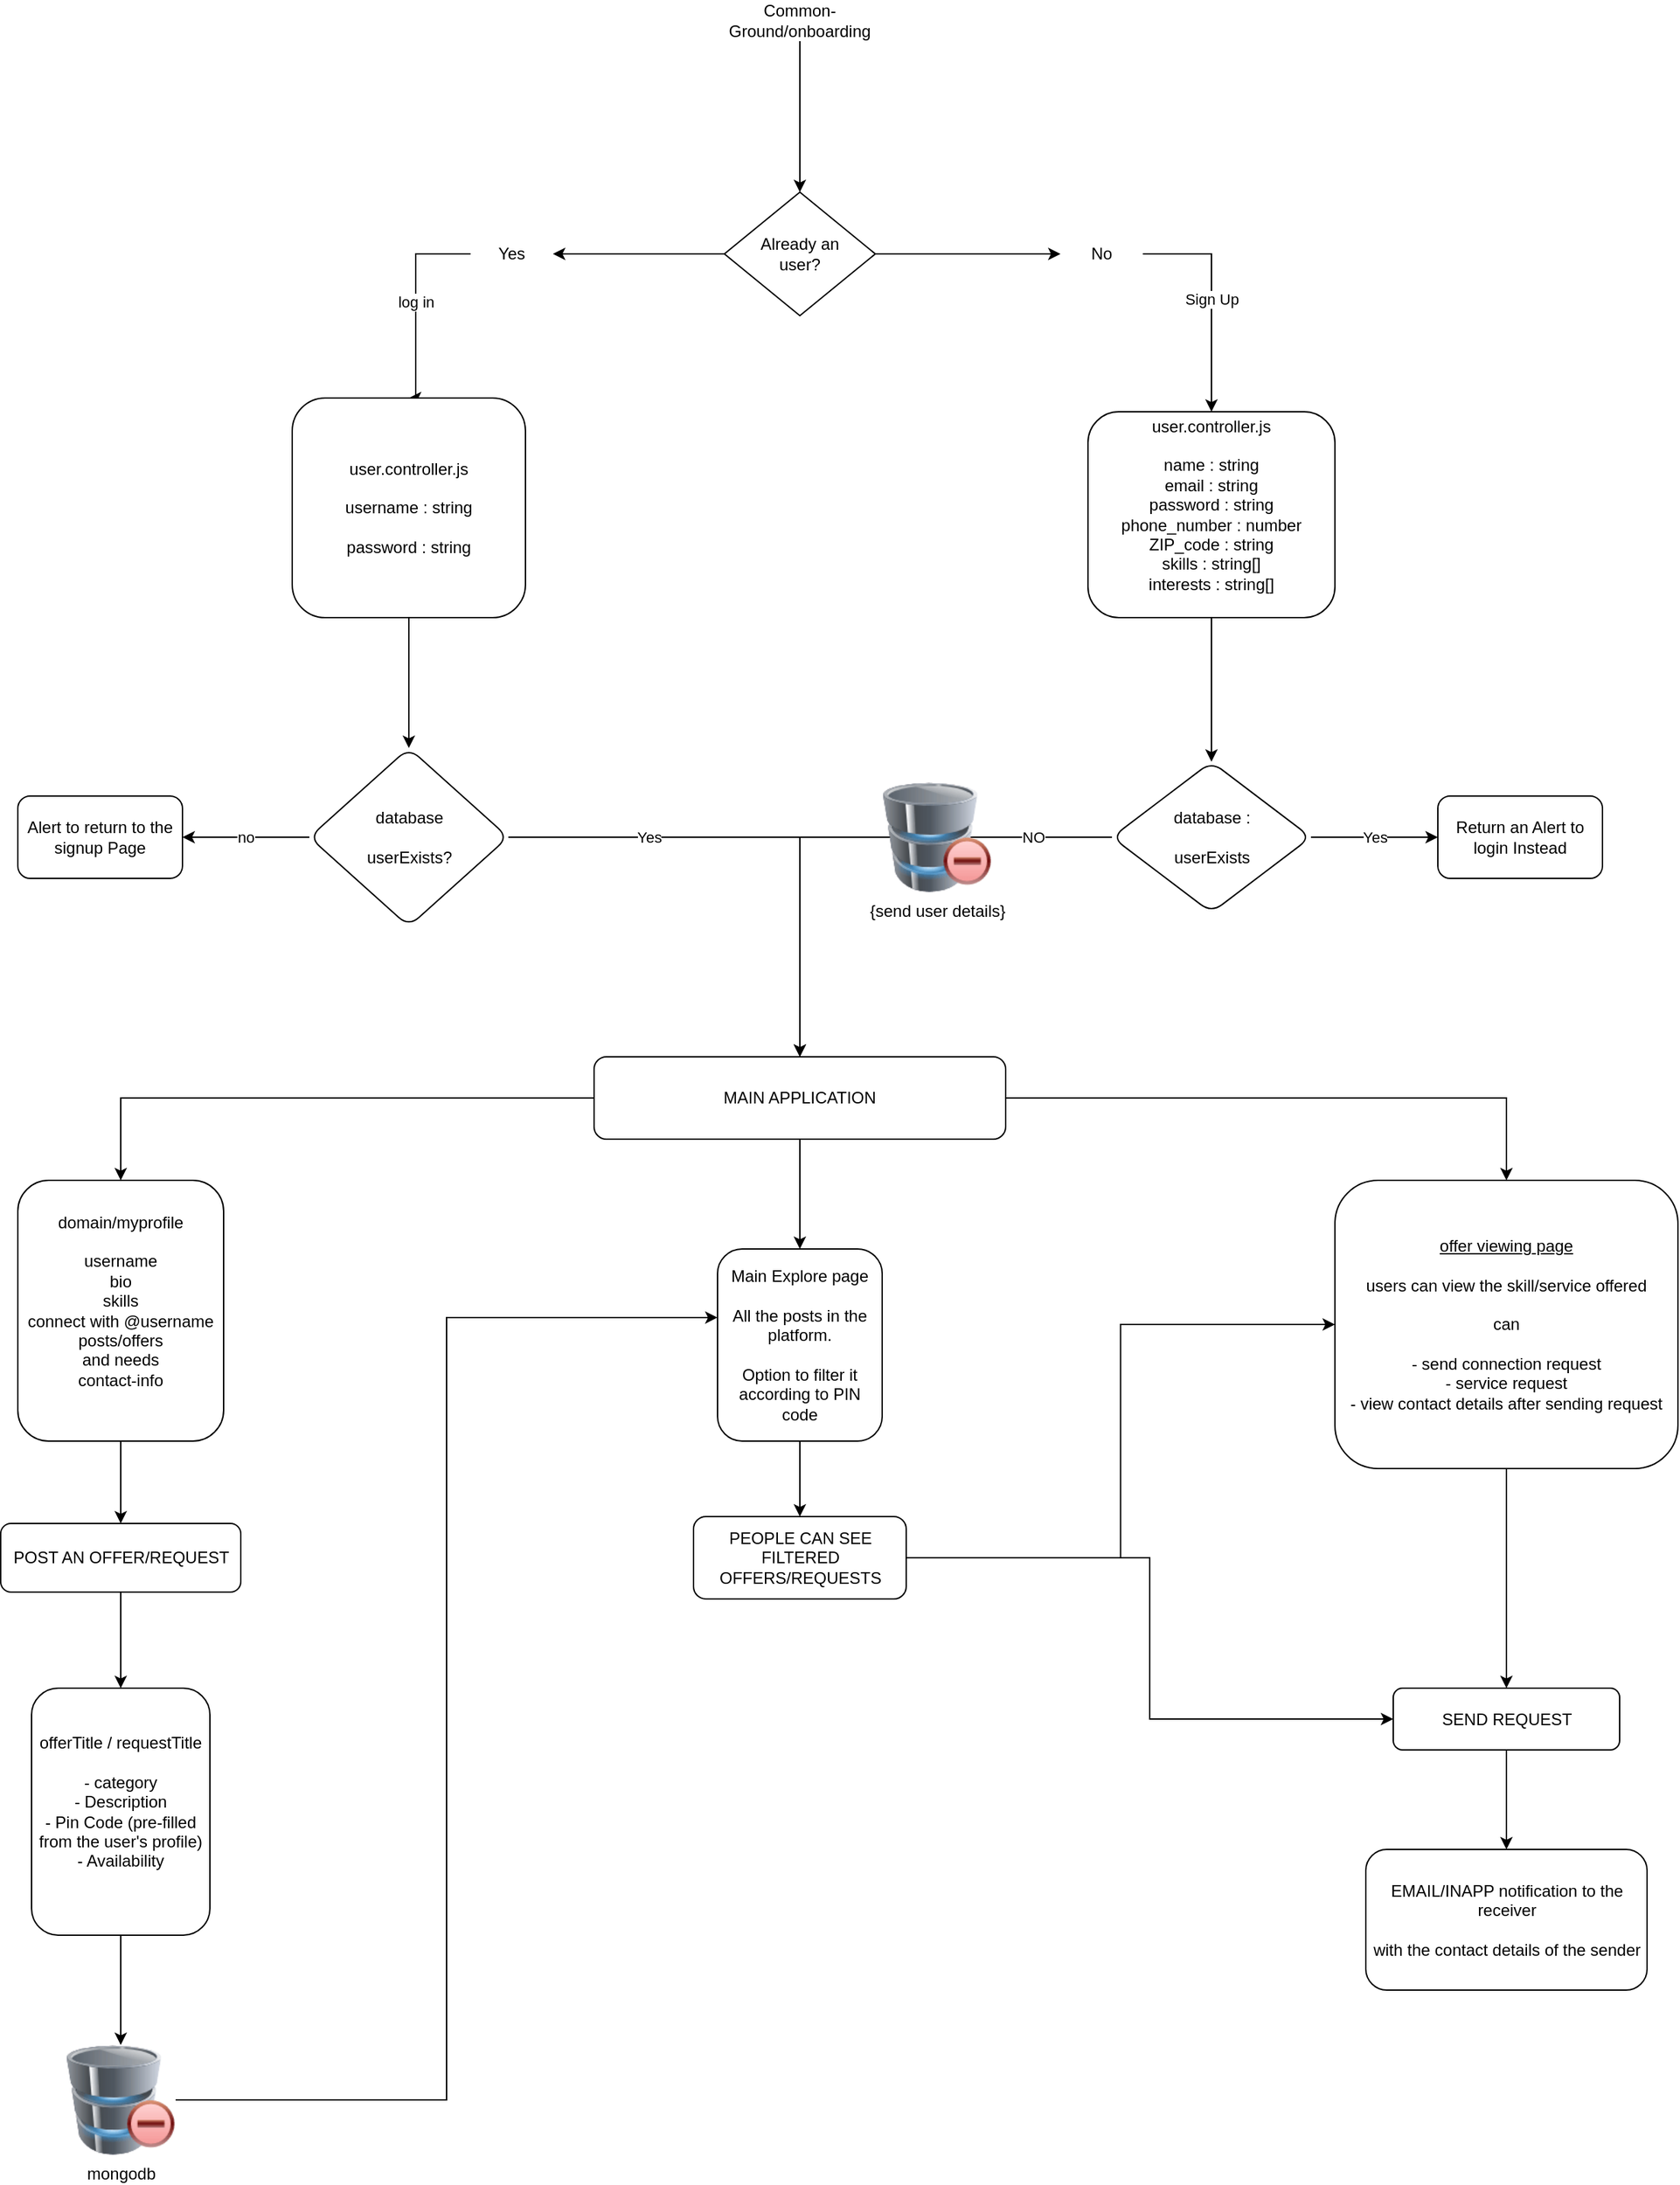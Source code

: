 <mxfile version="28.2.4">
  <diagram name="Page-1" id="O6YjbQR5DHtCD_LOkvAT">
    <mxGraphModel dx="2061" dy="801" grid="1" gridSize="10" guides="1" tooltips="1" connect="1" arrows="1" fold="1" page="0" pageScale="1" pageWidth="850" pageHeight="1100" math="0" shadow="0">
      <root>
        <mxCell id="0" />
        <mxCell id="1" parent="0" />
        <mxCell id="3lJdUf8xkJvG2lfuBM1Q-6" value="" style="edgeStyle=orthogonalEdgeStyle;rounded=0;orthogonalLoop=1;jettySize=auto;html=1;" parent="1" source="3lJdUf8xkJvG2lfuBM1Q-4" target="3lJdUf8xkJvG2lfuBM1Q-5" edge="1">
          <mxGeometry relative="1" as="geometry" />
        </mxCell>
        <mxCell id="3lJdUf8xkJvG2lfuBM1Q-4" value="Common-Ground/onboarding" style="text;strokeColor=none;align=center;fillColor=none;html=1;verticalAlign=middle;whiteSpace=wrap;rounded=0;" parent="1" vertex="1">
          <mxGeometry x="335" y="170" width="150" height="30" as="geometry" />
        </mxCell>
        <mxCell id="3lJdUf8xkJvG2lfuBM1Q-9" style="edgeStyle=orthogonalEdgeStyle;rounded=0;orthogonalLoop=1;jettySize=auto;html=1;" parent="1" source="3lJdUf8xkJvG2lfuBM1Q-5" target="3lJdUf8xkJvG2lfuBM1Q-7" edge="1">
          <mxGeometry relative="1" as="geometry" />
        </mxCell>
        <mxCell id="3lJdUf8xkJvG2lfuBM1Q-11" value="" style="edgeStyle=orthogonalEdgeStyle;rounded=0;orthogonalLoop=1;jettySize=auto;html=1;" parent="1" source="3lJdUf8xkJvG2lfuBM1Q-5" target="3lJdUf8xkJvG2lfuBM1Q-12" edge="1">
          <mxGeometry relative="1" as="geometry">
            <mxPoint x="600" y="355" as="targetPoint" />
          </mxGeometry>
        </mxCell>
        <mxCell id="3lJdUf8xkJvG2lfuBM1Q-5" value="&lt;div&gt;Already an&lt;/div&gt;&lt;div&gt;user?&lt;/div&gt;" style="rhombus;whiteSpace=wrap;html=1;" parent="1" vertex="1">
          <mxGeometry x="355" y="310" width="110" height="90" as="geometry" />
        </mxCell>
        <mxCell id="3lJdUf8xkJvG2lfuBM1Q-10" value="log in" style="edgeStyle=orthogonalEdgeStyle;rounded=0;orthogonalLoop=1;jettySize=auto;html=1;entryX=0.5;entryY=0;entryDx=0;entryDy=0;" parent="1" source="3lJdUf8xkJvG2lfuBM1Q-7" target="3lJdUf8xkJvG2lfuBM1Q-16" edge="1">
          <mxGeometry relative="1" as="geometry">
            <mxPoint x="130" y="450" as="targetPoint" />
            <Array as="points">
              <mxPoint x="130" y="355" />
            </Array>
          </mxGeometry>
        </mxCell>
        <mxCell id="3lJdUf8xkJvG2lfuBM1Q-7" value="Yes" style="text;strokeColor=none;align=center;fillColor=none;html=1;verticalAlign=middle;whiteSpace=wrap;rounded=0;" parent="1" vertex="1">
          <mxGeometry x="170" y="340" width="60" height="30" as="geometry" />
        </mxCell>
        <mxCell id="3lJdUf8xkJvG2lfuBM1Q-13" value="Sign Up" style="edgeStyle=orthogonalEdgeStyle;rounded=0;orthogonalLoop=1;jettySize=auto;html=1;entryX=0.5;entryY=0;entryDx=0;entryDy=0;" parent="1" source="3lJdUf8xkJvG2lfuBM1Q-12" target="3lJdUf8xkJvG2lfuBM1Q-17" edge="1">
          <mxGeometry relative="1" as="geometry">
            <mxPoint x="710" y="450" as="targetPoint" />
            <Array as="points">
              <mxPoint x="710" y="355" />
            </Array>
          </mxGeometry>
        </mxCell>
        <mxCell id="3lJdUf8xkJvG2lfuBM1Q-12" value="No" style="text;strokeColor=none;align=center;fillColor=none;html=1;verticalAlign=middle;whiteSpace=wrap;rounded=0;" parent="1" vertex="1">
          <mxGeometry x="600" y="340" width="60" height="30" as="geometry" />
        </mxCell>
        <mxCell id="3lJdUf8xkJvG2lfuBM1Q-19" value="" style="edgeStyle=orthogonalEdgeStyle;rounded=0;orthogonalLoop=1;jettySize=auto;html=1;" parent="1" source="3lJdUf8xkJvG2lfuBM1Q-16" target="3lJdUf8xkJvG2lfuBM1Q-18" edge="1">
          <mxGeometry relative="1" as="geometry" />
        </mxCell>
        <mxCell id="3lJdUf8xkJvG2lfuBM1Q-16" value="&lt;div&gt;user.controller.js&lt;/div&gt;&lt;div&gt;&lt;br&gt;&lt;/div&gt;&lt;div&gt;username : string&lt;/div&gt;&lt;div&gt;&lt;br&gt;&lt;/div&gt;&lt;div&gt;password : string&lt;/div&gt;" style="rounded=1;whiteSpace=wrap;html=1;" parent="1" vertex="1">
          <mxGeometry x="40" y="460" width="170" height="160" as="geometry" />
        </mxCell>
        <mxCell id="3lJdUf8xkJvG2lfuBM1Q-30" style="edgeStyle=orthogonalEdgeStyle;rounded=0;orthogonalLoop=1;jettySize=auto;html=1;" parent="1" source="3lJdUf8xkJvG2lfuBM1Q-17" target="3lJdUf8xkJvG2lfuBM1Q-29" edge="1">
          <mxGeometry relative="1" as="geometry" />
        </mxCell>
        <mxCell id="3lJdUf8xkJvG2lfuBM1Q-17" value="&lt;div&gt;user.controller.js&lt;/div&gt;&lt;div&gt;&lt;br&gt;&lt;/div&gt;&lt;div&gt;name : string&lt;/div&gt;&lt;div&gt;email : string&lt;/div&gt;&lt;div&gt;password : string&lt;/div&gt;&lt;div&gt;phone_number : number&lt;/div&gt;&lt;div&gt;ZIP_code : string&lt;/div&gt;&lt;div&gt;skills : string[]&lt;/div&gt;&lt;div&gt;interests : string[]&lt;/div&gt;&lt;div&gt;&lt;br&gt;&lt;/div&gt;" style="rounded=1;whiteSpace=wrap;html=1;" parent="1" vertex="1">
          <mxGeometry x="620" y="470" width="180" height="150" as="geometry" />
        </mxCell>
        <mxCell id="3lJdUf8xkJvG2lfuBM1Q-25" value="Yes" style="edgeStyle=orthogonalEdgeStyle;rounded=0;orthogonalLoop=1;jettySize=auto;html=1;" parent="1" source="3lJdUf8xkJvG2lfuBM1Q-18" target="3lJdUf8xkJvG2lfuBM1Q-24" edge="1">
          <mxGeometry x="-0.45" relative="1" as="geometry">
            <mxPoint as="offset" />
          </mxGeometry>
        </mxCell>
        <mxCell id="3lJdUf8xkJvG2lfuBM1Q-27" value="no" style="edgeStyle=orthogonalEdgeStyle;rounded=0;orthogonalLoop=1;jettySize=auto;html=1;" parent="1" source="3lJdUf8xkJvG2lfuBM1Q-18" target="3lJdUf8xkJvG2lfuBM1Q-26" edge="1">
          <mxGeometry relative="1" as="geometry" />
        </mxCell>
        <mxCell id="3lJdUf8xkJvG2lfuBM1Q-18" value="&lt;div&gt;database&lt;/div&gt;&lt;div&gt;&lt;br&gt;&lt;/div&gt;&lt;div&gt;userExists?&lt;/div&gt;" style="rhombus;whiteSpace=wrap;html=1;rounded=1;" parent="1" vertex="1">
          <mxGeometry x="52.5" y="715" width="145" height="130" as="geometry" />
        </mxCell>
        <mxCell id="3lJdUf8xkJvG2lfuBM1Q-34" style="edgeStyle=orthogonalEdgeStyle;rounded=0;orthogonalLoop=1;jettySize=auto;html=1;" parent="1" source="3lJdUf8xkJvG2lfuBM1Q-24" target="3lJdUf8xkJvG2lfuBM1Q-35" edge="1">
          <mxGeometry relative="1" as="geometry">
            <mxPoint x="-90" y="1040" as="targetPoint" />
          </mxGeometry>
        </mxCell>
        <mxCell id="VUOjZGbNxA9zDUNlWft9-3" value="" style="edgeStyle=orthogonalEdgeStyle;rounded=0;orthogonalLoop=1;jettySize=auto;html=1;" parent="1" source="3lJdUf8xkJvG2lfuBM1Q-24" target="VUOjZGbNxA9zDUNlWft9-2" edge="1">
          <mxGeometry relative="1" as="geometry" />
        </mxCell>
        <mxCell id="VUOjZGbNxA9zDUNlWft9-8" value="" style="edgeStyle=orthogonalEdgeStyle;rounded=0;orthogonalLoop=1;jettySize=auto;html=1;" parent="1" source="3lJdUf8xkJvG2lfuBM1Q-24" target="VUOjZGbNxA9zDUNlWft9-7" edge="1">
          <mxGeometry relative="1" as="geometry" />
        </mxCell>
        <mxCell id="3lJdUf8xkJvG2lfuBM1Q-24" value="MAIN APPLICATION" style="whiteSpace=wrap;html=1;rounded=1;" parent="1" vertex="1">
          <mxGeometry x="260" y="940" width="300" height="60" as="geometry" />
        </mxCell>
        <mxCell id="3lJdUf8xkJvG2lfuBM1Q-26" value="Alert to return to the signup Page" style="rounded=1;whiteSpace=wrap;html=1;" parent="1" vertex="1">
          <mxGeometry x="-160" y="750" width="120" height="60" as="geometry" />
        </mxCell>
        <mxCell id="3lJdUf8xkJvG2lfuBM1Q-31" value="NO" style="edgeStyle=orthogonalEdgeStyle;rounded=0;orthogonalLoop=1;jettySize=auto;html=1;entryX=0.5;entryY=0;entryDx=0;entryDy=0;" parent="1" source="3lJdUf8xkJvG2lfuBM1Q-29" target="3lJdUf8xkJvG2lfuBM1Q-24" edge="1">
          <mxGeometry x="-0.703" relative="1" as="geometry">
            <mxPoint as="offset" />
          </mxGeometry>
        </mxCell>
        <mxCell id="3lJdUf8xkJvG2lfuBM1Q-33" value="Yes" style="edgeStyle=orthogonalEdgeStyle;rounded=0;orthogonalLoop=1;jettySize=auto;html=1;" parent="1" source="3lJdUf8xkJvG2lfuBM1Q-29" target="3lJdUf8xkJvG2lfuBM1Q-32" edge="1">
          <mxGeometry relative="1" as="geometry" />
        </mxCell>
        <mxCell id="3lJdUf8xkJvG2lfuBM1Q-29" value="&lt;div&gt;database :&lt;/div&gt;&lt;div&gt;&lt;br&gt;&lt;/div&gt;&lt;div&gt;userExists&lt;/div&gt;" style="rhombus;whiteSpace=wrap;html=1;rounded=1;" parent="1" vertex="1">
          <mxGeometry x="637.5" y="725" width="145" height="110" as="geometry" />
        </mxCell>
        <mxCell id="3lJdUf8xkJvG2lfuBM1Q-32" value="Return an Alert to login Instead" style="whiteSpace=wrap;html=1;rounded=1;" parent="1" vertex="1">
          <mxGeometry x="875" y="750" width="120" height="60" as="geometry" />
        </mxCell>
        <mxCell id="VUOjZGbNxA9zDUNlWft9-13" value="" style="edgeStyle=orthogonalEdgeStyle;rounded=0;orthogonalLoop=1;jettySize=auto;html=1;" parent="1" source="3lJdUf8xkJvG2lfuBM1Q-35" target="VUOjZGbNxA9zDUNlWft9-12" edge="1">
          <mxGeometry relative="1" as="geometry" />
        </mxCell>
        <mxCell id="3lJdUf8xkJvG2lfuBM1Q-35" value="&lt;div&gt;domain/myprofile&lt;/div&gt;&lt;div&gt;&lt;br&gt;&lt;/div&gt;&lt;div&gt;username&lt;/div&gt;&lt;div&gt;bio&lt;/div&gt;&lt;div&gt;skills&lt;/div&gt;&lt;div&gt;connect with @username&lt;/div&gt;&lt;div&gt;posts/offers&lt;/div&gt;&lt;div&gt;and needs&lt;/div&gt;&lt;div&gt;contact-info&lt;/div&gt;&lt;div&gt;&lt;br&gt;&lt;/div&gt;" style="rounded=1;whiteSpace=wrap;html=1;" parent="1" vertex="1">
          <mxGeometry x="-160" y="1030" width="150" height="190" as="geometry" />
        </mxCell>
        <mxCell id="3976qMhOuI0YO0mXj7iZ-2" value="" style="edgeStyle=orthogonalEdgeStyle;rounded=0;orthogonalLoop=1;jettySize=auto;html=1;" edge="1" parent="1" source="VUOjZGbNxA9zDUNlWft9-2" target="3976qMhOuI0YO0mXj7iZ-1">
          <mxGeometry relative="1" as="geometry" />
        </mxCell>
        <mxCell id="VUOjZGbNxA9zDUNlWft9-2" value="&lt;div&gt;Main Explore page&lt;/div&gt;&lt;div&gt;&lt;br&gt;&lt;/div&gt;&lt;div&gt;All the posts in the platform.&lt;/div&gt;&lt;div&gt;&lt;br&gt;&lt;/div&gt;&lt;div&gt;Option to filter it according to PIN code&lt;/div&gt;" style="whiteSpace=wrap;html=1;rounded=1;" parent="1" vertex="1">
          <mxGeometry x="350" y="1080" width="120" height="140" as="geometry" />
        </mxCell>
        <mxCell id="3976qMhOuI0YO0mXj7iZ-5" value="" style="edgeStyle=orthogonalEdgeStyle;rounded=0;orthogonalLoop=1;jettySize=auto;html=1;" edge="1" parent="1" source="VUOjZGbNxA9zDUNlWft9-7" target="3976qMhOuI0YO0mXj7iZ-4">
          <mxGeometry relative="1" as="geometry" />
        </mxCell>
        <mxCell id="VUOjZGbNxA9zDUNlWft9-7" value="&lt;div&gt;&lt;u&gt;offer viewing page&lt;/u&gt;&lt;/div&gt;&lt;div&gt;&lt;br&gt;&lt;/div&gt;&lt;div&gt;users can view the skill/service offered&lt;/div&gt;&lt;div&gt;&lt;br&gt;&lt;/div&gt;&lt;div&gt;can&lt;/div&gt;&lt;div&gt;&lt;br&gt;&lt;/div&gt;&lt;div&gt;- send connection request&lt;/div&gt;&lt;div&gt;- service request&lt;/div&gt;&lt;div&gt;- view contact details after sending request&lt;/div&gt;" style="whiteSpace=wrap;html=1;rounded=1;" parent="1" vertex="1">
          <mxGeometry x="800" y="1030" width="250" height="210" as="geometry" />
        </mxCell>
        <mxCell id="VUOjZGbNxA9zDUNlWft9-9" value="{send user details}" style="image;html=1;image=img/lib/clip_art/computers/Database_Minus_128x128.png" parent="1" vertex="1">
          <mxGeometry x="470" y="740" width="80" height="80" as="geometry" />
        </mxCell>
        <mxCell id="VUOjZGbNxA9zDUNlWft9-16" value="" style="edgeStyle=orthogonalEdgeStyle;rounded=0;orthogonalLoop=1;jettySize=auto;html=1;" parent="1" source="VUOjZGbNxA9zDUNlWft9-12" target="VUOjZGbNxA9zDUNlWft9-15" edge="1">
          <mxGeometry relative="1" as="geometry" />
        </mxCell>
        <mxCell id="VUOjZGbNxA9zDUNlWft9-12" value="POST AN OFFER/REQUEST" style="whiteSpace=wrap;html=1;rounded=1;" parent="1" vertex="1">
          <mxGeometry x="-172.5" y="1280" width="175" height="50" as="geometry" />
        </mxCell>
        <mxCell id="VUOjZGbNxA9zDUNlWft9-18" style="edgeStyle=orthogonalEdgeStyle;rounded=0;orthogonalLoop=1;jettySize=auto;html=1;" parent="1" source="VUOjZGbNxA9zDUNlWft9-15" target="VUOjZGbNxA9zDUNlWft9-17" edge="1">
          <mxGeometry relative="1" as="geometry" />
        </mxCell>
        <mxCell id="VUOjZGbNxA9zDUNlWft9-15" value="&lt;div&gt;offerTitle / requestTitle&lt;/div&gt;&lt;div&gt;&lt;br&gt;&lt;/div&gt;&lt;div&gt;- category&lt;/div&gt;&lt;div&gt;- Description&lt;/div&gt;&lt;div&gt;- Pin Code (pre-filled from the user&#39;s profile)&lt;/div&gt;&lt;div&gt;- Availability&lt;/div&gt;&lt;div&gt;&lt;br&gt;&lt;/div&gt;" style="whiteSpace=wrap;html=1;rounded=1;" parent="1" vertex="1">
          <mxGeometry x="-150" y="1400" width="130" height="180" as="geometry" />
        </mxCell>
        <mxCell id="VUOjZGbNxA9zDUNlWft9-17" value="mongodb" style="image;html=1;image=img/lib/clip_art/computers/Database_Minus_128x128.png" parent="1" vertex="1">
          <mxGeometry x="-125" y="1660" width="80" height="80" as="geometry" />
        </mxCell>
        <mxCell id="VUOjZGbNxA9zDUNlWft9-20" style="edgeStyle=orthogonalEdgeStyle;rounded=0;orthogonalLoop=1;jettySize=auto;html=1;entryX=0;entryY=0.357;entryDx=0;entryDy=0;entryPerimeter=0;" parent="1" source="VUOjZGbNxA9zDUNlWft9-17" target="VUOjZGbNxA9zDUNlWft9-2" edge="1">
          <mxGeometry relative="1" as="geometry" />
        </mxCell>
        <mxCell id="3976qMhOuI0YO0mXj7iZ-3" style="edgeStyle=orthogonalEdgeStyle;rounded=0;orthogonalLoop=1;jettySize=auto;html=1;entryX=0;entryY=0.5;entryDx=0;entryDy=0;" edge="1" parent="1" source="3976qMhOuI0YO0mXj7iZ-1" target="VUOjZGbNxA9zDUNlWft9-7">
          <mxGeometry relative="1" as="geometry" />
        </mxCell>
        <mxCell id="3976qMhOuI0YO0mXj7iZ-6" style="edgeStyle=orthogonalEdgeStyle;rounded=0;orthogonalLoop=1;jettySize=auto;html=1;entryX=0;entryY=0.5;entryDx=0;entryDy=0;" edge="1" parent="1" source="3976qMhOuI0YO0mXj7iZ-1" target="3976qMhOuI0YO0mXj7iZ-4">
          <mxGeometry relative="1" as="geometry" />
        </mxCell>
        <mxCell id="3976qMhOuI0YO0mXj7iZ-1" value="&lt;div&gt;PEOPLE CAN SEE FILTERED OFFERS/REQUESTS&lt;/div&gt;" style="whiteSpace=wrap;html=1;rounded=1;" vertex="1" parent="1">
          <mxGeometry x="332.5" y="1275" width="155" height="60" as="geometry" />
        </mxCell>
        <mxCell id="3976qMhOuI0YO0mXj7iZ-8" value="" style="edgeStyle=orthogonalEdgeStyle;rounded=0;orthogonalLoop=1;jettySize=auto;html=1;" edge="1" parent="1" source="3976qMhOuI0YO0mXj7iZ-4" target="3976qMhOuI0YO0mXj7iZ-7">
          <mxGeometry relative="1" as="geometry" />
        </mxCell>
        <mxCell id="3976qMhOuI0YO0mXj7iZ-4" value="SEND REQUEST" style="whiteSpace=wrap;html=1;rounded=1;" vertex="1" parent="1">
          <mxGeometry x="842.5" y="1400" width="165" height="45" as="geometry" />
        </mxCell>
        <mxCell id="3976qMhOuI0YO0mXj7iZ-7" value="&lt;div&gt;EMAIL/INAPP notification to the receiver&lt;/div&gt;&lt;div&gt;&lt;br&gt;&lt;/div&gt;&lt;div&gt;with the contact details of the sender&lt;/div&gt;" style="whiteSpace=wrap;html=1;rounded=1;" vertex="1" parent="1">
          <mxGeometry x="822.5" y="1517.5" width="205" height="102.5" as="geometry" />
        </mxCell>
      </root>
    </mxGraphModel>
  </diagram>
</mxfile>
